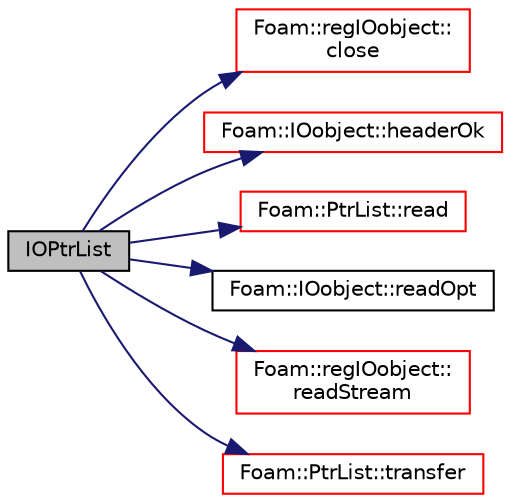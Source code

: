 digraph "IOPtrList"
{
  bgcolor="transparent";
  edge [fontname="Helvetica",fontsize="10",labelfontname="Helvetica",labelfontsize="10"];
  node [fontname="Helvetica",fontsize="10",shape=record];
  rankdir="LR";
  Node1 [label="IOPtrList",height=0.2,width=0.4,color="black", fillcolor="grey75", style="filled", fontcolor="black"];
  Node1 -> Node2 [color="midnightblue",fontsize="10",style="solid",fontname="Helvetica"];
  Node2 [label="Foam::regIOobject::\lclose",height=0.2,width=0.4,color="red",URL="$a02193.html#a5ae591df94fc66ccb85cbb6565368bca",tooltip="Close Istream. "];
  Node1 -> Node3 [color="midnightblue",fontsize="10",style="solid",fontname="Helvetica"];
  Node3 [label="Foam::IOobject::headerOk",height=0.2,width=0.4,color="red",URL="$a01197.html#a9d4879c850ce41d945ff77e788de3a23",tooltip="Read and check header info. "];
  Node1 -> Node4 [color="midnightblue",fontsize="10",style="solid",fontname="Helvetica"];
  Node4 [label="Foam::PtrList::read",height=0.2,width=0.4,color="red",URL="$a02072.html#a13f28f6f50da188010f20f60b92f4f39",tooltip="Read from Istream using given Istream constructor class. "];
  Node1 -> Node5 [color="midnightblue",fontsize="10",style="solid",fontname="Helvetica"];
  Node5 [label="Foam::IOobject::readOpt",height=0.2,width=0.4,color="black",URL="$a01197.html#af3c10cbbefc4d1d63d9dbe411d9701ec"];
  Node1 -> Node6 [color="midnightblue",fontsize="10",style="solid",fontname="Helvetica"];
  Node6 [label="Foam::regIOobject::\lreadStream",height=0.2,width=0.4,color="red",URL="$a02193.html#a1cab0be4cd0a737bfcdd4e43a032d3fd",tooltip="Return Istream and check object type against that given. "];
  Node1 -> Node7 [color="midnightblue",fontsize="10",style="solid",fontname="Helvetica"];
  Node7 [label="Foam::PtrList::transfer",height=0.2,width=0.4,color="red",URL="$a02072.html#ae4acac23c93b50dec8d699ac30e8d996",tooltip="Transfer the contents of the argument PtrList into this PtrList. "];
}
